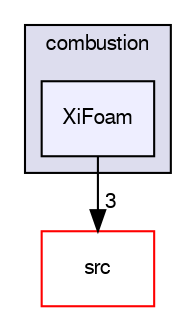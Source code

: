digraph "applications/solvers/combustion/XiFoam" {
  bgcolor=transparent;
  compound=true
  node [ fontsize="10", fontname="FreeSans"];
  edge [ labelfontsize="10", labelfontname="FreeSans"];
  subgraph clusterdir_88c1d5d59a4178ad3afaab9cf233cb5e {
    graph [ bgcolor="#ddddee", pencolor="black", label="combustion" fontname="FreeSans", fontsize="10", URL="dir_88c1d5d59a4178ad3afaab9cf233cb5e.html"]
  dir_7b7ff6f9c8b758fe57960f4103fac593 [shape=box, label="XiFoam", style="filled", fillcolor="#eeeeff", pencolor="black", URL="dir_7b7ff6f9c8b758fe57960f4103fac593.html"];
  }
  dir_68267d1309a1af8e8297ef4c3efbcdba [shape=box label="src" color="red" URL="dir_68267d1309a1af8e8297ef4c3efbcdba.html"];
  dir_7b7ff6f9c8b758fe57960f4103fac593->dir_68267d1309a1af8e8297ef4c3efbcdba [headlabel="3", labeldistance=1.5 headhref="dir_000028_000577.html"];
}

